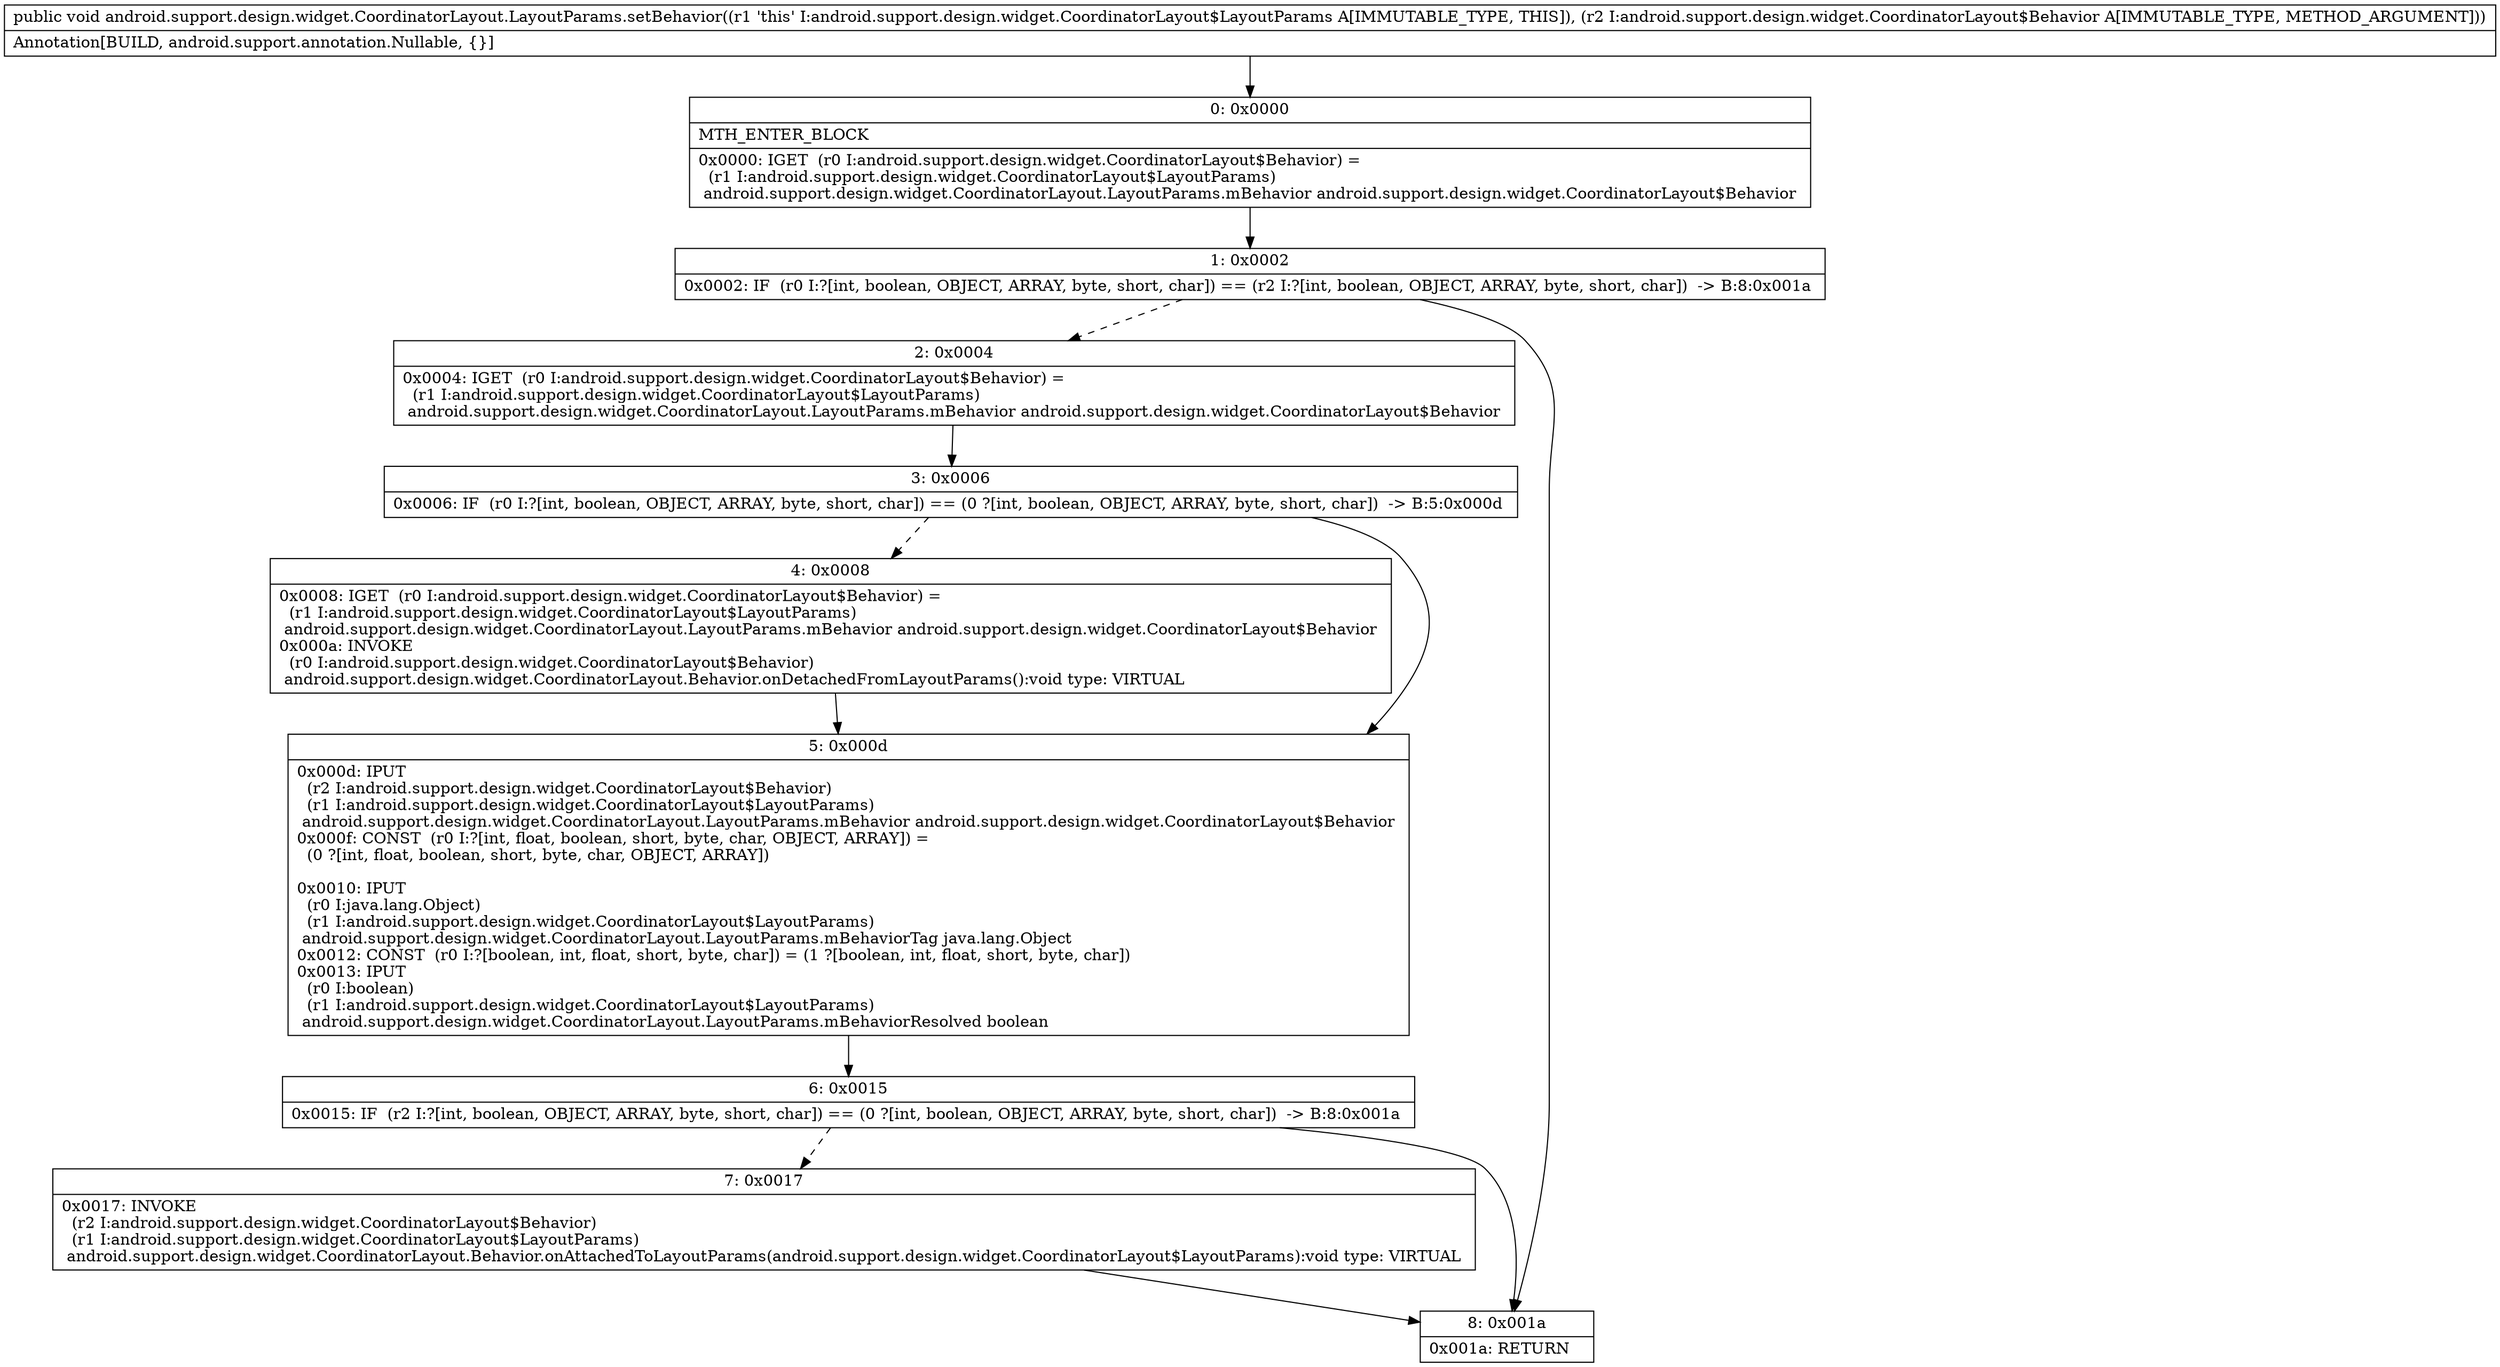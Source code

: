 digraph "CFG forandroid.support.design.widget.CoordinatorLayout.LayoutParams.setBehavior(Landroid\/support\/design\/widget\/CoordinatorLayout$Behavior;)V" {
Node_0 [shape=record,label="{0\:\ 0x0000|MTH_ENTER_BLOCK\l|0x0000: IGET  (r0 I:android.support.design.widget.CoordinatorLayout$Behavior) = \l  (r1 I:android.support.design.widget.CoordinatorLayout$LayoutParams)\l android.support.design.widget.CoordinatorLayout.LayoutParams.mBehavior android.support.design.widget.CoordinatorLayout$Behavior \l}"];
Node_1 [shape=record,label="{1\:\ 0x0002|0x0002: IF  (r0 I:?[int, boolean, OBJECT, ARRAY, byte, short, char]) == (r2 I:?[int, boolean, OBJECT, ARRAY, byte, short, char])  \-\> B:8:0x001a \l}"];
Node_2 [shape=record,label="{2\:\ 0x0004|0x0004: IGET  (r0 I:android.support.design.widget.CoordinatorLayout$Behavior) = \l  (r1 I:android.support.design.widget.CoordinatorLayout$LayoutParams)\l android.support.design.widget.CoordinatorLayout.LayoutParams.mBehavior android.support.design.widget.CoordinatorLayout$Behavior \l}"];
Node_3 [shape=record,label="{3\:\ 0x0006|0x0006: IF  (r0 I:?[int, boolean, OBJECT, ARRAY, byte, short, char]) == (0 ?[int, boolean, OBJECT, ARRAY, byte, short, char])  \-\> B:5:0x000d \l}"];
Node_4 [shape=record,label="{4\:\ 0x0008|0x0008: IGET  (r0 I:android.support.design.widget.CoordinatorLayout$Behavior) = \l  (r1 I:android.support.design.widget.CoordinatorLayout$LayoutParams)\l android.support.design.widget.CoordinatorLayout.LayoutParams.mBehavior android.support.design.widget.CoordinatorLayout$Behavior \l0x000a: INVOKE  \l  (r0 I:android.support.design.widget.CoordinatorLayout$Behavior)\l android.support.design.widget.CoordinatorLayout.Behavior.onDetachedFromLayoutParams():void type: VIRTUAL \l}"];
Node_5 [shape=record,label="{5\:\ 0x000d|0x000d: IPUT  \l  (r2 I:android.support.design.widget.CoordinatorLayout$Behavior)\l  (r1 I:android.support.design.widget.CoordinatorLayout$LayoutParams)\l android.support.design.widget.CoordinatorLayout.LayoutParams.mBehavior android.support.design.widget.CoordinatorLayout$Behavior \l0x000f: CONST  (r0 I:?[int, float, boolean, short, byte, char, OBJECT, ARRAY]) = \l  (0 ?[int, float, boolean, short, byte, char, OBJECT, ARRAY])\l \l0x0010: IPUT  \l  (r0 I:java.lang.Object)\l  (r1 I:android.support.design.widget.CoordinatorLayout$LayoutParams)\l android.support.design.widget.CoordinatorLayout.LayoutParams.mBehaviorTag java.lang.Object \l0x0012: CONST  (r0 I:?[boolean, int, float, short, byte, char]) = (1 ?[boolean, int, float, short, byte, char]) \l0x0013: IPUT  \l  (r0 I:boolean)\l  (r1 I:android.support.design.widget.CoordinatorLayout$LayoutParams)\l android.support.design.widget.CoordinatorLayout.LayoutParams.mBehaviorResolved boolean \l}"];
Node_6 [shape=record,label="{6\:\ 0x0015|0x0015: IF  (r2 I:?[int, boolean, OBJECT, ARRAY, byte, short, char]) == (0 ?[int, boolean, OBJECT, ARRAY, byte, short, char])  \-\> B:8:0x001a \l}"];
Node_7 [shape=record,label="{7\:\ 0x0017|0x0017: INVOKE  \l  (r2 I:android.support.design.widget.CoordinatorLayout$Behavior)\l  (r1 I:android.support.design.widget.CoordinatorLayout$LayoutParams)\l android.support.design.widget.CoordinatorLayout.Behavior.onAttachedToLayoutParams(android.support.design.widget.CoordinatorLayout$LayoutParams):void type: VIRTUAL \l}"];
Node_8 [shape=record,label="{8\:\ 0x001a|0x001a: RETURN   \l}"];
MethodNode[shape=record,label="{public void android.support.design.widget.CoordinatorLayout.LayoutParams.setBehavior((r1 'this' I:android.support.design.widget.CoordinatorLayout$LayoutParams A[IMMUTABLE_TYPE, THIS]), (r2 I:android.support.design.widget.CoordinatorLayout$Behavior A[IMMUTABLE_TYPE, METHOD_ARGUMENT]))  | Annotation[BUILD, android.support.annotation.Nullable, \{\}]\l}"];
MethodNode -> Node_0;
Node_0 -> Node_1;
Node_1 -> Node_2[style=dashed];
Node_1 -> Node_8;
Node_2 -> Node_3;
Node_3 -> Node_4[style=dashed];
Node_3 -> Node_5;
Node_4 -> Node_5;
Node_5 -> Node_6;
Node_6 -> Node_7[style=dashed];
Node_6 -> Node_8;
Node_7 -> Node_8;
}

